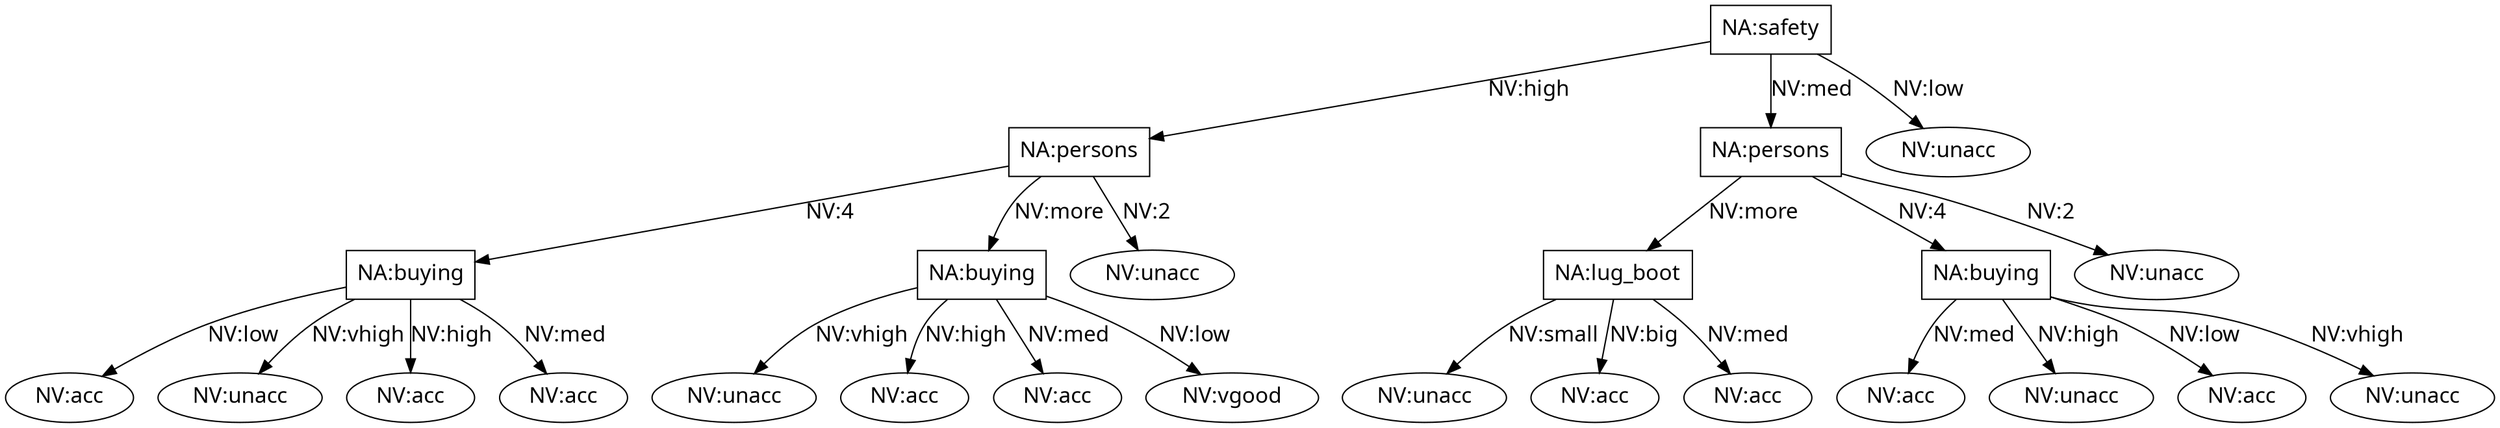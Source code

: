 digraph DecisionTree {
// graph settings
graph [
layout = dot
];
// node settings
node [
fontname = Gosic,
fontsize = 16
];
// edge settings
edge [
fontname = Gosic,
fontsize = 16
];

	node0	[label = "NA:buying", shape = box];
	node1	[label = "NA:persons", shape = box];
	node2	[label = "NA:safety", shape = box];
	node3	[label = "NA:lug_boot", shape = box];
	node4	[label = "NA:persons", shape = box];
	node5	[label = "NA:buying", shape = box];
	node6	[label = "NA:buying", shape = box];
	node7	[label = "NV:acc", shape = ellipse];
	node8	[label = "NV:unacc", shape = ellipse];
	node9	[label = "NV:unacc", shape = ellipse];
	node10	[label = "NV:acc", shape = ellipse];
	node11	[label = "NV:unacc", shape = ellipse];
	node12	[label = "NV:unacc", shape = ellipse];
	node13	[label = "NV:unacc", shape = ellipse];
	node14	[label = "NV:unacc", shape = ellipse];
	node15	[label = "NV:acc", shape = ellipse];
	node16	[label = "NV:unacc", shape = ellipse];
	node17	[label = "NV:acc", shape = ellipse];
	node18	[label = "NV:acc", shape = ellipse];
	node19	[label = "NV:acc", shape = ellipse];
	node20	[label = "NV:vgood", shape = ellipse];
	node21	[label = "NV:acc", shape = ellipse];
	node22	[label = "NV:acc", shape = ellipse];
	node23	[label = "NV:unacc", shape = ellipse];
	node24	[label = "NV:acc", shape = ellipse];
	node5	-> node18	[label = "NV:med"];
	node3	-> node11	[label = "NV:small"];
	node2	-> node1	[label = "NV:high"];
	node0	-> node14	[label = "NV:vhigh"];
	node1	-> node5	[label = "NV:more"];
	node4	-> node3	[label = "NV:more"];
	node6	-> node16	[label = "NV:high"];
	node0	-> node24	[label = "NV:med"];
	node3	-> node22	[label = "NV:med"];
	node1	-> node0	[label = "NV:4"];
	node5	-> node8	[label = "NV:vhigh"];
	node6	-> node7	[label = "NV:med"];
	node4	-> node13	[label = "NV:2"];
	node1	-> node12	[label = "NV:2"];
	node2	-> node4	[label = "NV:med"];
	node4	-> node6	[label = "NV:4"];
	node0	-> node21	[label = "NV:high"];
	node2	-> node9	[label = "NV:low"];
	node5	-> node15	[label = "NV:high"];
	node6	-> node19	[label = "NV:low"];
	node5	-> node20	[label = "NV:low"];
	node6	-> node23	[label = "NV:vhigh"];
	node0	-> node10	[label = "NV:low"];
	node3	-> node17	[label = "NV:big"];
}
